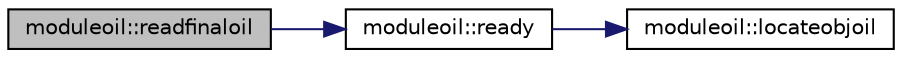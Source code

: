 digraph "moduleoil::readfinaloil"
{
 // LATEX_PDF_SIZE
  edge [fontname="Helvetica",fontsize="10",labelfontname="Helvetica",labelfontsize="10"];
  node [fontname="Helvetica",fontsize="10",shape=record];
  rankdir="LR";
  Node1 [label="moduleoil::readfinaloil",height=0.2,width=0.4,color="black", fillcolor="grey75", style="filled", fontcolor="black",tooltip=" "];
  Node1 -> Node2 [color="midnightblue",fontsize="10",style="solid"];
  Node2 [label="moduleoil::ready",height=0.2,width=0.4,color="black", fillcolor="white", style="filled",URL="$namespacemoduleoil.html#a16763a360a31b49d4f67bbba295472a5",tooltip=" "];
  Node2 -> Node3 [color="midnightblue",fontsize="10",style="solid"];
  Node3 [label="moduleoil::locateobjoil",height=0.2,width=0.4,color="black", fillcolor="white", style="filled",URL="$namespacemoduleoil.html#aa0854458437dd99f9ef2103ed4f048b4",tooltip=" "];
}
